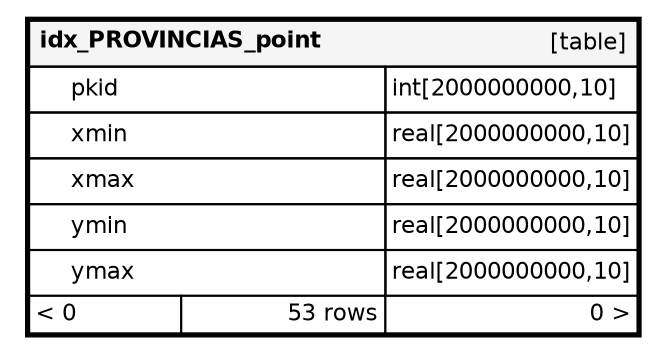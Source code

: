 digraph "idx_PROVINCIAS_point" {
  graph [
    rankdir="RL"
    bgcolor="#ffffff"
    nodesep="0.18"
    ranksep="0.46"
    fontname="Helvetica"
    fontsize="11"
    ration="compress"
  ];
  node [
    fontname="Helvetica"
    fontsize="11"
    shape="plaintext"
  ];
  edge [
    arrowsize="0.8"
  ];
  "idx_PROVINCIAS_point" [
   label=<
    <TABLE BORDER="2" CELLBORDER="1" CELLSPACING="0" BGCOLOR="#ffffff">
      <TR><TD COLSPAN="4"  BGCOLOR="#f5f5f5"><TABLE BORDER="0" CELLSPACING="0"><TR><TD ALIGN="LEFT"><B>idx_PROVINCIAS_point</B></TD><TD ALIGN="RIGHT">[table]</TD></TR></TABLE></TD></TR>
      <TR><TD PORT="pkid" COLSPAN="2" ALIGN="LEFT"><TABLE BORDER="0" CELLSPACING="0" ALIGN="LEFT"><TR ALIGN="LEFT"><TD ALIGN="LEFT" FIXEDSIZE="TRUE" WIDTH="15" HEIGHT="16"></TD><TD ALIGN="LEFT" FIXEDSIZE="TRUE" WIDTH="150" HEIGHT="16">pkid</TD></TR></TABLE></TD><TD PORT="pkid.type" ALIGN="LEFT">int[2000000000,10]</TD></TR>
      <TR><TD PORT="xmin" COLSPAN="2" ALIGN="LEFT"><TABLE BORDER="0" CELLSPACING="0" ALIGN="LEFT"><TR ALIGN="LEFT"><TD ALIGN="LEFT" FIXEDSIZE="TRUE" WIDTH="15" HEIGHT="16"></TD><TD ALIGN="LEFT" FIXEDSIZE="TRUE" WIDTH="150" HEIGHT="16">xmin</TD></TR></TABLE></TD><TD PORT="xmin.type" ALIGN="LEFT">real[2000000000,10]</TD></TR>
      <TR><TD PORT="xmax" COLSPAN="2" ALIGN="LEFT"><TABLE BORDER="0" CELLSPACING="0" ALIGN="LEFT"><TR ALIGN="LEFT"><TD ALIGN="LEFT" FIXEDSIZE="TRUE" WIDTH="15" HEIGHT="16"></TD><TD ALIGN="LEFT" FIXEDSIZE="TRUE" WIDTH="150" HEIGHT="16">xmax</TD></TR></TABLE></TD><TD PORT="xmax.type" ALIGN="LEFT">real[2000000000,10]</TD></TR>
      <TR><TD PORT="ymin" COLSPAN="2" ALIGN="LEFT"><TABLE BORDER="0" CELLSPACING="0" ALIGN="LEFT"><TR ALIGN="LEFT"><TD ALIGN="LEFT" FIXEDSIZE="TRUE" WIDTH="15" HEIGHT="16"></TD><TD ALIGN="LEFT" FIXEDSIZE="TRUE" WIDTH="150" HEIGHT="16">ymin</TD></TR></TABLE></TD><TD PORT="ymin.type" ALIGN="LEFT">real[2000000000,10]</TD></TR>
      <TR><TD PORT="ymax" COLSPAN="2" ALIGN="LEFT"><TABLE BORDER="0" CELLSPACING="0" ALIGN="LEFT"><TR ALIGN="LEFT"><TD ALIGN="LEFT" FIXEDSIZE="TRUE" WIDTH="15" HEIGHT="16"></TD><TD ALIGN="LEFT" FIXEDSIZE="TRUE" WIDTH="150" HEIGHT="16">ymax</TD></TR></TABLE></TD><TD PORT="ymax.type" ALIGN="LEFT">real[2000000000,10]</TD></TR>
      <TR><TD ALIGN="LEFT" BGCOLOR="#ffffff">&lt; 0</TD><TD ALIGN="RIGHT" BGCOLOR="#ffffff">53 rows</TD><TD ALIGN="RIGHT" BGCOLOR="#ffffff">0 &gt;</TD></TR>
    </TABLE>>
    URL="tables/idx_PROVINCIAS_point.html"
    target="_top"
    tooltip="idx_PROVINCIAS_point"
  ];
}
